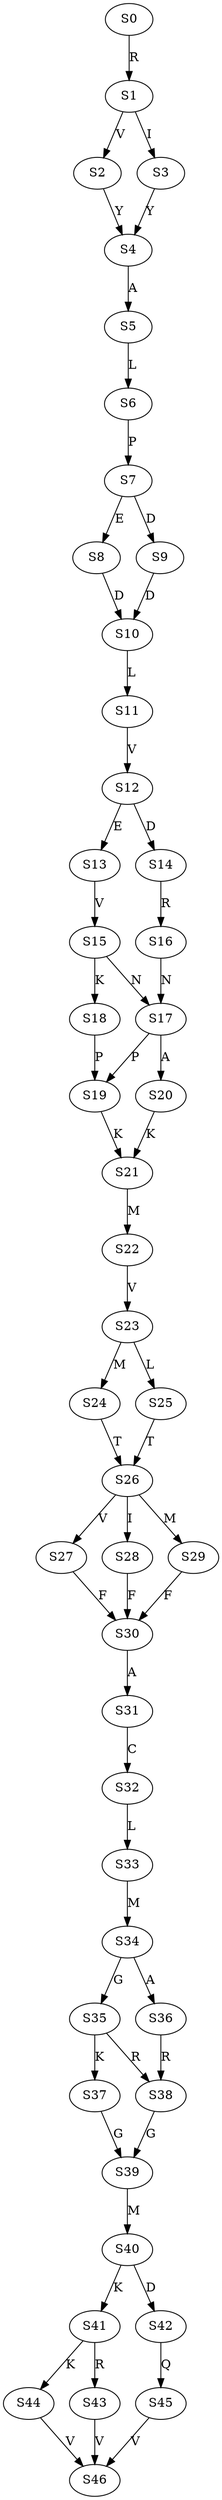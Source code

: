 strict digraph  {
	S0 -> S1 [ label = R ];
	S1 -> S2 [ label = V ];
	S1 -> S3 [ label = I ];
	S2 -> S4 [ label = Y ];
	S3 -> S4 [ label = Y ];
	S4 -> S5 [ label = A ];
	S5 -> S6 [ label = L ];
	S6 -> S7 [ label = P ];
	S7 -> S8 [ label = E ];
	S7 -> S9 [ label = D ];
	S8 -> S10 [ label = D ];
	S9 -> S10 [ label = D ];
	S10 -> S11 [ label = L ];
	S11 -> S12 [ label = V ];
	S12 -> S13 [ label = E ];
	S12 -> S14 [ label = D ];
	S13 -> S15 [ label = V ];
	S14 -> S16 [ label = R ];
	S15 -> S17 [ label = N ];
	S15 -> S18 [ label = K ];
	S16 -> S17 [ label = N ];
	S17 -> S19 [ label = P ];
	S17 -> S20 [ label = A ];
	S18 -> S19 [ label = P ];
	S19 -> S21 [ label = K ];
	S20 -> S21 [ label = K ];
	S21 -> S22 [ label = M ];
	S22 -> S23 [ label = V ];
	S23 -> S24 [ label = M ];
	S23 -> S25 [ label = L ];
	S24 -> S26 [ label = T ];
	S25 -> S26 [ label = T ];
	S26 -> S27 [ label = V ];
	S26 -> S28 [ label = I ];
	S26 -> S29 [ label = M ];
	S27 -> S30 [ label = F ];
	S28 -> S30 [ label = F ];
	S29 -> S30 [ label = F ];
	S30 -> S31 [ label = A ];
	S31 -> S32 [ label = C ];
	S32 -> S33 [ label = L ];
	S33 -> S34 [ label = M ];
	S34 -> S35 [ label = G ];
	S34 -> S36 [ label = A ];
	S35 -> S37 [ label = K ];
	S35 -> S38 [ label = R ];
	S36 -> S38 [ label = R ];
	S37 -> S39 [ label = G ];
	S38 -> S39 [ label = G ];
	S39 -> S40 [ label = M ];
	S40 -> S41 [ label = K ];
	S40 -> S42 [ label = D ];
	S41 -> S43 [ label = R ];
	S41 -> S44 [ label = K ];
	S42 -> S45 [ label = Q ];
	S43 -> S46 [ label = V ];
	S44 -> S46 [ label = V ];
	S45 -> S46 [ label = V ];
}

